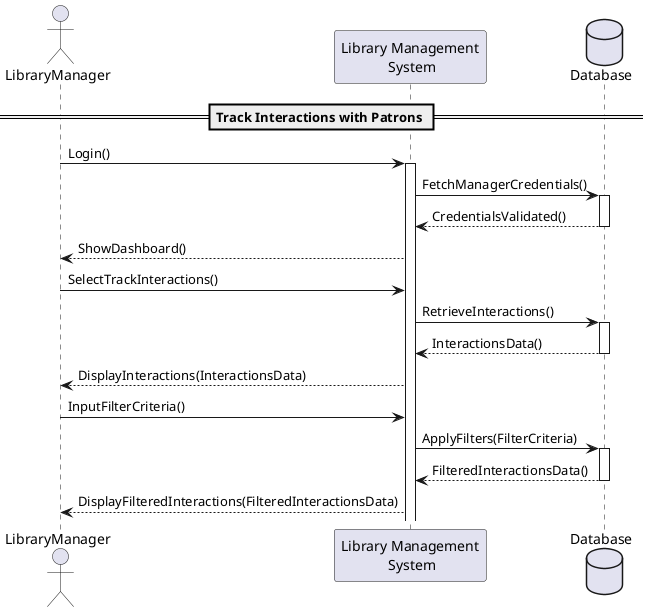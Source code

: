 @startuml
actor LibraryManager as Manager
participant "Library Management\n System" as System
database "Database" as DB

== Track Interactions with Patrons ==

Manager -> System : Login()
activate System

System -> DB : FetchManagerCredentials()
activate DB
DB --> System : CredentialsValidated()
deactivate DB

System --> Manager : ShowDashboard()
Manager -> System : SelectTrackInteractions()
System -> DB : RetrieveInteractions()
activate DB
DB --> System : InteractionsData()
deactivate DB

System --> Manager : DisplayInteractions(InteractionsData)
Manager -> System : InputFilterCriteria()
System -> DB : ApplyFilters(FilterCriteria)
activate DB
DB --> System : FilteredInteractionsData()
deactivate DB

System --> Manager : DisplayFilteredInteractions(FilteredInteractionsData)

@enduml